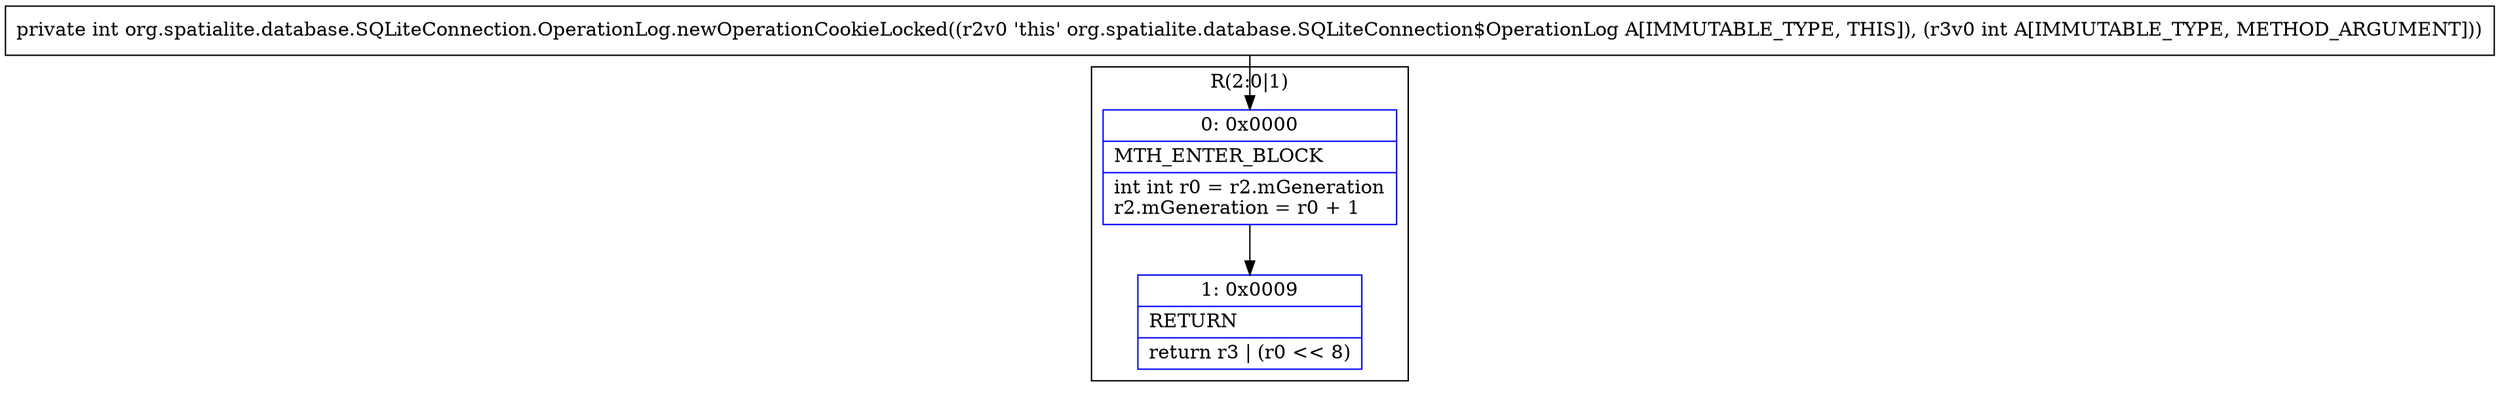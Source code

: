 digraph "CFG fororg.spatialite.database.SQLiteConnection.OperationLog.newOperationCookieLocked(I)I" {
subgraph cluster_Region_1647044145 {
label = "R(2:0|1)";
node [shape=record,color=blue];
Node_0 [shape=record,label="{0\:\ 0x0000|MTH_ENTER_BLOCK\l|int int r0 = r2.mGeneration\lr2.mGeneration = r0 + 1\l}"];
Node_1 [shape=record,label="{1\:\ 0x0009|RETURN\l|return r3 \| (r0 \<\< 8)\l}"];
}
MethodNode[shape=record,label="{private int org.spatialite.database.SQLiteConnection.OperationLog.newOperationCookieLocked((r2v0 'this' org.spatialite.database.SQLiteConnection$OperationLog A[IMMUTABLE_TYPE, THIS]), (r3v0 int A[IMMUTABLE_TYPE, METHOD_ARGUMENT])) }"];
MethodNode -> Node_0;
Node_0 -> Node_1;
}

